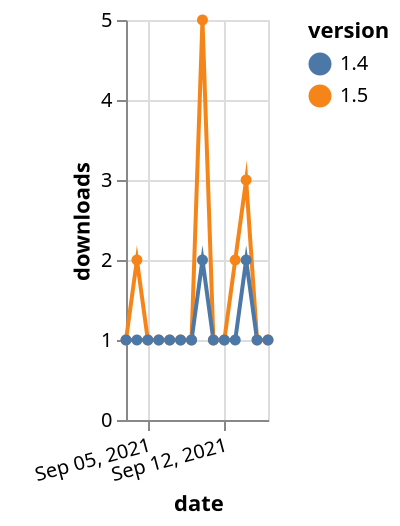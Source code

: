 {"$schema": "https://vega.github.io/schema/vega-lite/v5.json", "description": "A simple bar chart with embedded data.", "data": {"values": [{"date": "2021-09-03", "total": 313, "delta": 1, "version": "1.5"}, {"date": "2021-09-04", "total": 315, "delta": 2, "version": "1.5"}, {"date": "2021-09-05", "total": 316, "delta": 1, "version": "1.5"}, {"date": "2021-09-06", "total": 317, "delta": 1, "version": "1.5"}, {"date": "2021-09-07", "total": 318, "delta": 1, "version": "1.5"}, {"date": "2021-09-08", "total": 319, "delta": 1, "version": "1.5"}, {"date": "2021-09-09", "total": 320, "delta": 1, "version": "1.5"}, {"date": "2021-09-10", "total": 325, "delta": 5, "version": "1.5"}, {"date": "2021-09-11", "total": 326, "delta": 1, "version": "1.5"}, {"date": "2021-09-12", "total": 327, "delta": 1, "version": "1.5"}, {"date": "2021-09-13", "total": 329, "delta": 2, "version": "1.5"}, {"date": "2021-09-14", "total": 332, "delta": 3, "version": "1.5"}, {"date": "2021-09-15", "total": 333, "delta": 1, "version": "1.5"}, {"date": "2021-09-16", "total": 334, "delta": 1, "version": "1.5"}, {"date": "2021-09-03", "total": 177, "delta": 1, "version": "1.4"}, {"date": "2021-09-04", "total": 178, "delta": 1, "version": "1.4"}, {"date": "2021-09-05", "total": 179, "delta": 1, "version": "1.4"}, {"date": "2021-09-06", "total": 180, "delta": 1, "version": "1.4"}, {"date": "2021-09-07", "total": 181, "delta": 1, "version": "1.4"}, {"date": "2021-09-08", "total": 182, "delta": 1, "version": "1.4"}, {"date": "2021-09-09", "total": 183, "delta": 1, "version": "1.4"}, {"date": "2021-09-10", "total": 185, "delta": 2, "version": "1.4"}, {"date": "2021-09-11", "total": 186, "delta": 1, "version": "1.4"}, {"date": "2021-09-12", "total": 187, "delta": 1, "version": "1.4"}, {"date": "2021-09-13", "total": 188, "delta": 1, "version": "1.4"}, {"date": "2021-09-14", "total": 190, "delta": 2, "version": "1.4"}, {"date": "2021-09-15", "total": 191, "delta": 1, "version": "1.4"}, {"date": "2021-09-16", "total": 192, "delta": 1, "version": "1.4"}]}, "width": "container", "mark": {"type": "line", "point": {"filled": true}}, "encoding": {"x": {"field": "date", "type": "temporal", "timeUnit": "yearmonthdate", "title": "date", "axis": {"labelAngle": -15}}, "y": {"field": "delta", "type": "quantitative", "title": "downloads"}, "color": {"field": "version", "type": "nominal"}, "tooltip": {"field": "delta"}}}